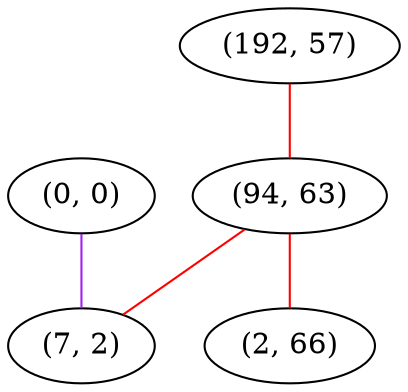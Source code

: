 graph "" {
"(192, 57)";
"(0, 0)";
"(94, 63)";
"(7, 2)";
"(2, 66)";
"(192, 57)" -- "(94, 63)"  [color=red, key=0, weight=1];
"(0, 0)" -- "(7, 2)"  [color=purple, key=0, weight=4];
"(94, 63)" -- "(7, 2)"  [color=red, key=0, weight=1];
"(94, 63)" -- "(2, 66)"  [color=red, key=0, weight=1];
}
